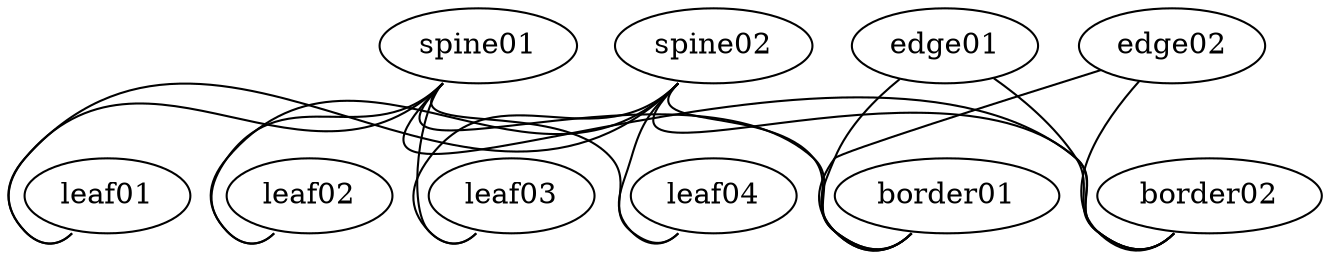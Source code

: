 graph G {
    "spine01":"swp1" -- "leaf01":"swp21"
    "spine01":"swp2" -- "leaf02":"swp21"
    "spine01":"swp3" -- "leaf03":"swp21"
    "spine01":"swp4" -- "leaf04":"swp21"
    "spine02":"swp1" -- "leaf01":"swp22"
    "spine02":"swp2" -- "leaf02":"swp22"
    "spine02":"swp3" -- "leaf03":"swp22"
    "spine02":"swp4" -- "leaf04":"swp22"
    "spine01":"swp23" -- "border01":"swp23"
    "spine01":"swp24" -- "border02":"swp23"
    "spine02":"swp23" -- "border01":"swp24"
    "spine02":"swp24" -- "border02":"swp24"
    "edge01":"eth2" -- "border01":"swp1"
    "edge01":"eth3" -- "border02":"swp1"
    "edge02":"eth2" -- "border01":"swp2"
    "edge02":"eth3" -- "border02":"swp2"
}